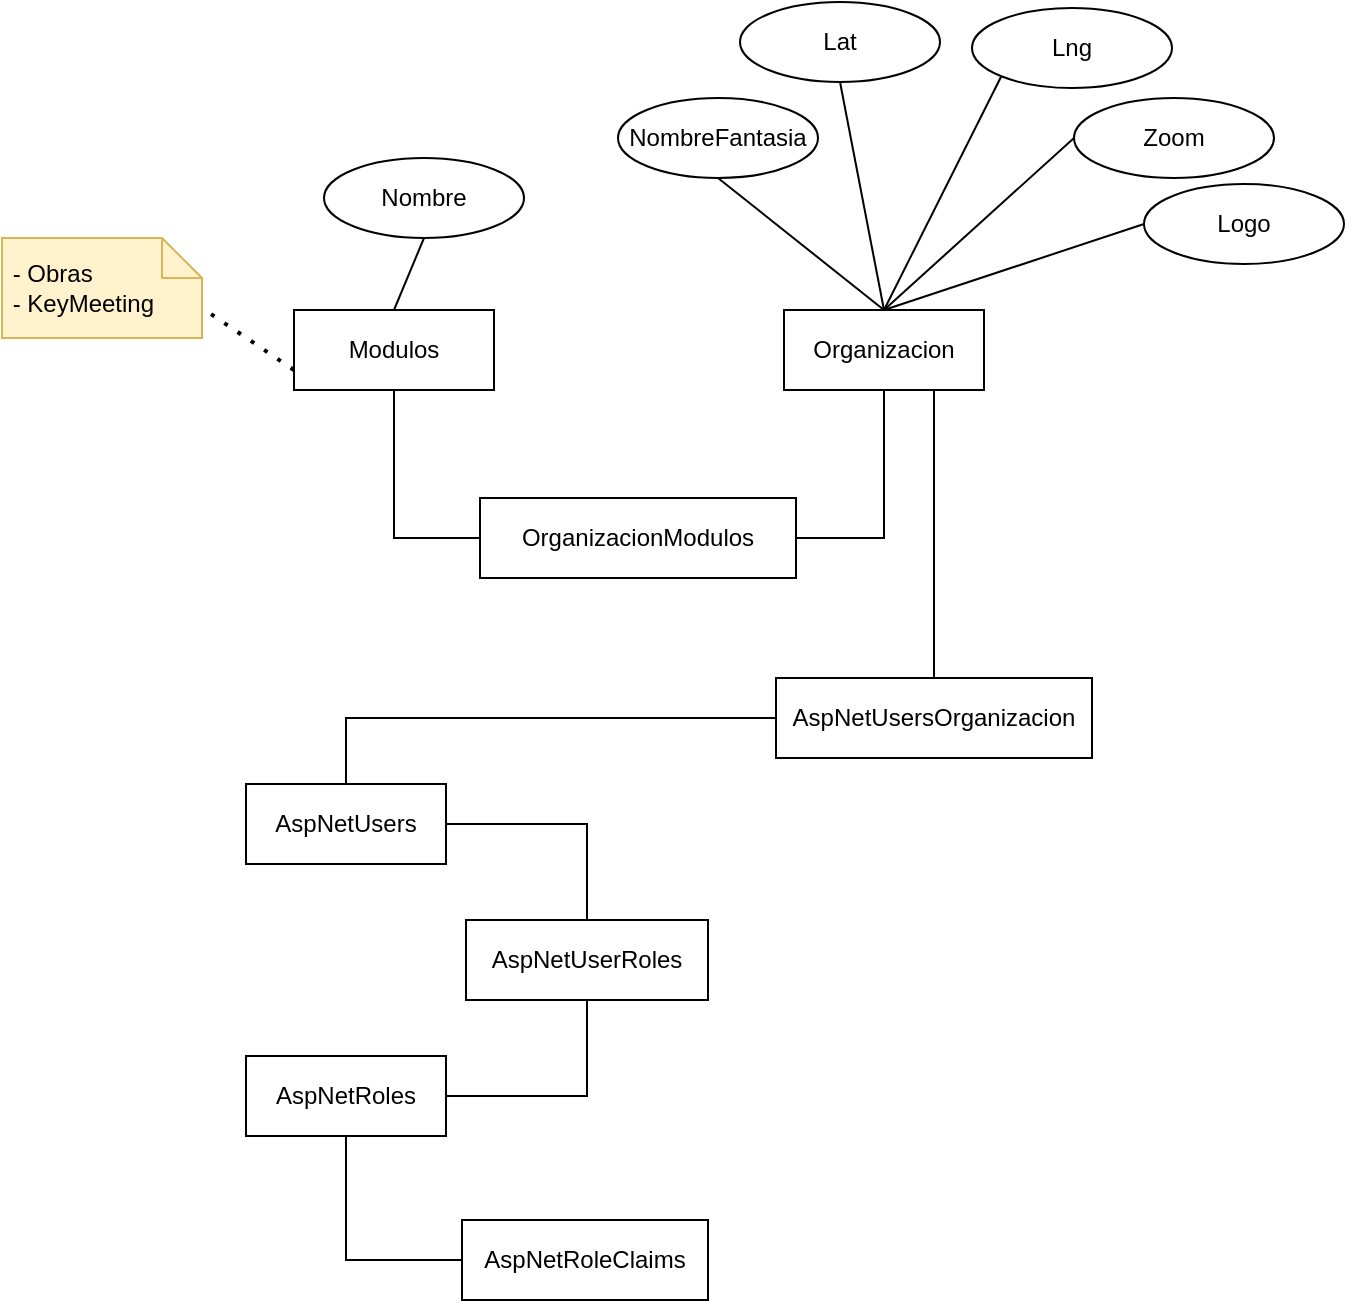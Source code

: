 <mxfile version="21.7.5" type="github">
  <diagram name="Página-1" id="sLxuqajCXeq4VcmaUZGw">
    <mxGraphModel dx="1834" dy="1150" grid="0" gridSize="10" guides="1" tooltips="1" connect="1" arrows="1" fold="1" page="0" pageScale="1" pageWidth="827" pageHeight="1169" math="0" shadow="0">
      <root>
        <mxCell id="0" />
        <mxCell id="1" parent="0" />
        <mxCell id="7lHJPegdZruPI4kEcz9y-1" value="Modulos" style="whiteSpace=wrap;html=1;align=center;" parent="1" vertex="1">
          <mxGeometry x="67" y="142" width="100" height="40" as="geometry" />
        </mxCell>
        <mxCell id="7lHJPegdZruPI4kEcz9y-2" value="Organizacion" style="whiteSpace=wrap;html=1;align=center;" parent="1" vertex="1">
          <mxGeometry x="312" y="142" width="100" height="40" as="geometry" />
        </mxCell>
        <mxCell id="7lHJPegdZruPI4kEcz9y-3" value="NombreFantasia" style="ellipse;whiteSpace=wrap;html=1;align=center;" parent="1" vertex="1">
          <mxGeometry x="229" y="36" width="100" height="40" as="geometry" />
        </mxCell>
        <mxCell id="7lHJPegdZruPI4kEcz9y-4" value="Lng" style="ellipse;whiteSpace=wrap;html=1;align=center;" parent="1" vertex="1">
          <mxGeometry x="406" y="-9" width="100" height="40" as="geometry" />
        </mxCell>
        <mxCell id="7lHJPegdZruPI4kEcz9y-5" value="Lat" style="ellipse;whiteSpace=wrap;html=1;align=center;" parent="1" vertex="1">
          <mxGeometry x="290" y="-12" width="100" height="40" as="geometry" />
        </mxCell>
        <mxCell id="7lHJPegdZruPI4kEcz9y-6" value="Zoom" style="ellipse;whiteSpace=wrap;html=1;align=center;" parent="1" vertex="1">
          <mxGeometry x="457" y="36" width="100" height="40" as="geometry" />
        </mxCell>
        <mxCell id="7lHJPegdZruPI4kEcz9y-7" value="Logo" style="ellipse;whiteSpace=wrap;html=1;align=center;" parent="1" vertex="1">
          <mxGeometry x="492" y="79" width="100" height="40" as="geometry" />
        </mxCell>
        <mxCell id="7lHJPegdZruPI4kEcz9y-8" value="" style="endArrow=none;html=1;rounded=0;exitX=0.5;exitY=0;exitDx=0;exitDy=0;entryX=0.5;entryY=1;entryDx=0;entryDy=0;" parent="1" source="7lHJPegdZruPI4kEcz9y-2" target="7lHJPegdZruPI4kEcz9y-3" edge="1">
          <mxGeometry relative="1" as="geometry">
            <mxPoint x="212" y="230" as="sourcePoint" />
            <mxPoint x="372" y="230" as="targetPoint" />
          </mxGeometry>
        </mxCell>
        <mxCell id="7lHJPegdZruPI4kEcz9y-9" value="" style="endArrow=none;html=1;rounded=0;exitX=0.5;exitY=0;exitDx=0;exitDy=0;entryX=0.5;entryY=1;entryDx=0;entryDy=0;" parent="1" source="7lHJPegdZruPI4kEcz9y-2" target="7lHJPegdZruPI4kEcz9y-5" edge="1">
          <mxGeometry relative="1" as="geometry">
            <mxPoint x="372" y="152" as="sourcePoint" />
            <mxPoint x="393" y="77" as="targetPoint" />
          </mxGeometry>
        </mxCell>
        <mxCell id="7lHJPegdZruPI4kEcz9y-10" value="" style="endArrow=none;html=1;rounded=0;exitX=0.5;exitY=0;exitDx=0;exitDy=0;entryX=0;entryY=1;entryDx=0;entryDy=0;" parent="1" source="7lHJPegdZruPI4kEcz9y-2" target="7lHJPegdZruPI4kEcz9y-4" edge="1">
          <mxGeometry relative="1" as="geometry">
            <mxPoint x="372" y="152" as="sourcePoint" />
            <mxPoint x="464" y="54" as="targetPoint" />
          </mxGeometry>
        </mxCell>
        <mxCell id="7lHJPegdZruPI4kEcz9y-11" value="" style="endArrow=none;html=1;rounded=0;exitX=0.5;exitY=0;exitDx=0;exitDy=0;entryX=0;entryY=0.5;entryDx=0;entryDy=0;" parent="1" source="7lHJPegdZruPI4kEcz9y-2" target="7lHJPegdZruPI4kEcz9y-6" edge="1">
          <mxGeometry relative="1" as="geometry">
            <mxPoint x="372" y="152" as="sourcePoint" />
            <mxPoint x="495" y="82" as="targetPoint" />
          </mxGeometry>
        </mxCell>
        <mxCell id="7lHJPegdZruPI4kEcz9y-12" value="" style="endArrow=none;html=1;rounded=0;exitX=0.5;exitY=0;exitDx=0;exitDy=0;entryX=0;entryY=0.5;entryDx=0;entryDy=0;" parent="1" source="7lHJPegdZruPI4kEcz9y-2" target="7lHJPegdZruPI4kEcz9y-7" edge="1">
          <mxGeometry relative="1" as="geometry">
            <mxPoint x="372" y="152" as="sourcePoint" />
            <mxPoint x="529" y="127" as="targetPoint" />
          </mxGeometry>
        </mxCell>
        <mxCell id="7lHJPegdZruPI4kEcz9y-13" value="Nombre" style="ellipse;whiteSpace=wrap;html=1;align=center;" parent="1" vertex="1">
          <mxGeometry x="82" y="66" width="100" height="40" as="geometry" />
        </mxCell>
        <mxCell id="7lHJPegdZruPI4kEcz9y-14" value="" style="endArrow=none;html=1;rounded=0;exitX=0.5;exitY=0;exitDx=0;exitDy=0;entryX=0.5;entryY=1;entryDx=0;entryDy=0;" parent="1" source="7lHJPegdZruPI4kEcz9y-1" target="7lHJPegdZruPI4kEcz9y-13" edge="1">
          <mxGeometry relative="1" as="geometry">
            <mxPoint x="372" y="152" as="sourcePoint" />
            <mxPoint x="289" y="86" as="targetPoint" />
          </mxGeometry>
        </mxCell>
        <mxCell id="7lHJPegdZruPI4kEcz9y-15" value="AspNetUsers" style="whiteSpace=wrap;html=1;align=center;" parent="1" vertex="1">
          <mxGeometry x="43" y="379" width="100" height="40" as="geometry" />
        </mxCell>
        <mxCell id="7lHJPegdZruPI4kEcz9y-16" value="OrganizacionModulos" style="whiteSpace=wrap;html=1;align=center;" parent="1" vertex="1">
          <mxGeometry x="160" y="236" width="158" height="40" as="geometry" />
        </mxCell>
        <mxCell id="7lHJPegdZruPI4kEcz9y-17" value="" style="endArrow=none;html=1;rounded=0;exitX=0.5;exitY=1;exitDx=0;exitDy=0;entryX=0;entryY=0.5;entryDx=0;entryDy=0;edgeStyle=orthogonalEdgeStyle;" parent="1" source="7lHJPegdZruPI4kEcz9y-1" target="7lHJPegdZruPI4kEcz9y-16" edge="1">
          <mxGeometry relative="1" as="geometry">
            <mxPoint x="127" y="152" as="sourcePoint" />
            <mxPoint x="142" y="116" as="targetPoint" />
          </mxGeometry>
        </mxCell>
        <mxCell id="7lHJPegdZruPI4kEcz9y-18" value="" style="endArrow=none;html=1;rounded=0;exitX=0.5;exitY=1;exitDx=0;exitDy=0;entryX=1;entryY=0.5;entryDx=0;entryDy=0;edgeStyle=orthogonalEdgeStyle;" parent="1" source="7lHJPegdZruPI4kEcz9y-2" target="7lHJPegdZruPI4kEcz9y-16" edge="1">
          <mxGeometry relative="1" as="geometry">
            <mxPoint x="127" y="192" as="sourcePoint" />
            <mxPoint x="170" y="266" as="targetPoint" />
          </mxGeometry>
        </mxCell>
        <mxCell id="7lHJPegdZruPI4kEcz9y-19" value="AspNetRoles" style="whiteSpace=wrap;html=1;align=center;" parent="1" vertex="1">
          <mxGeometry x="43" y="515" width="100" height="40" as="geometry" />
        </mxCell>
        <mxCell id="7lHJPegdZruPI4kEcz9y-20" value="AspNetUserRoles" style="whiteSpace=wrap;html=1;align=center;" parent="1" vertex="1">
          <mxGeometry x="153" y="447" width="121" height="40" as="geometry" />
        </mxCell>
        <mxCell id="7lHJPegdZruPI4kEcz9y-21" value="AspNetRoleClaims" style="whiteSpace=wrap;html=1;align=center;" parent="1" vertex="1">
          <mxGeometry x="151" y="597" width="123" height="40" as="geometry" />
        </mxCell>
        <mxCell id="7lHJPegdZruPI4kEcz9y-22" value="" style="endArrow=none;html=1;rounded=0;exitX=0.5;exitY=0;exitDx=0;exitDy=0;entryX=1;entryY=0.5;entryDx=0;entryDy=0;edgeStyle=orthogonalEdgeStyle;" parent="1" source="7lHJPegdZruPI4kEcz9y-20" target="7lHJPegdZruPI4kEcz9y-15" edge="1">
          <mxGeometry relative="1" as="geometry">
            <mxPoint x="212" y="498" as="sourcePoint" />
            <mxPoint x="372" y="498" as="targetPoint" />
          </mxGeometry>
        </mxCell>
        <mxCell id="7lHJPegdZruPI4kEcz9y-23" value="" style="endArrow=none;html=1;rounded=0;exitX=1;exitY=0.5;exitDx=0;exitDy=0;entryX=0.5;entryY=1;entryDx=0;entryDy=0;edgeStyle=orthogonalEdgeStyle;" parent="1" source="7lHJPegdZruPI4kEcz9y-19" target="7lHJPegdZruPI4kEcz9y-20" edge="1">
          <mxGeometry relative="1" as="geometry">
            <mxPoint x="212" y="498" as="sourcePoint" />
            <mxPoint x="372" y="498" as="targetPoint" />
          </mxGeometry>
        </mxCell>
        <mxCell id="7lHJPegdZruPI4kEcz9y-24" value="" style="endArrow=none;html=1;rounded=0;exitX=0.5;exitY=1;exitDx=0;exitDy=0;entryX=0;entryY=0.5;entryDx=0;entryDy=0;edgeStyle=orthogonalEdgeStyle;" parent="1" source="7lHJPegdZruPI4kEcz9y-19" target="7lHJPegdZruPI4kEcz9y-21" edge="1">
          <mxGeometry relative="1" as="geometry">
            <mxPoint x="212" y="498" as="sourcePoint" />
            <mxPoint x="372" y="498" as="targetPoint" />
          </mxGeometry>
        </mxCell>
        <mxCell id="K9NDLCsNyoqZcC6Khb1a-1" value="AspNetUsersOrganizacion" style="whiteSpace=wrap;html=1;align=center;" vertex="1" parent="1">
          <mxGeometry x="308" y="326" width="158" height="40" as="geometry" />
        </mxCell>
        <mxCell id="K9NDLCsNyoqZcC6Khb1a-2" value="" style="endArrow=none;html=1;rounded=0;exitX=0;exitY=0.5;exitDx=0;exitDy=0;entryX=0.5;entryY=0;entryDx=0;entryDy=0;edgeStyle=orthogonalEdgeStyle;" edge="1" parent="1" source="K9NDLCsNyoqZcC6Khb1a-1" target="7lHJPegdZruPI4kEcz9y-15">
          <mxGeometry relative="1" as="geometry">
            <mxPoint x="224" y="457" as="sourcePoint" />
            <mxPoint x="153" y="409" as="targetPoint" />
          </mxGeometry>
        </mxCell>
        <mxCell id="K9NDLCsNyoqZcC6Khb1a-3" value="" style="endArrow=none;html=1;rounded=0;entryX=0.5;entryY=0;entryDx=0;entryDy=0;edgeStyle=orthogonalEdgeStyle;exitX=0.75;exitY=1;exitDx=0;exitDy=0;" edge="1" parent="1" source="7lHJPegdZruPI4kEcz9y-2" target="K9NDLCsNyoqZcC6Khb1a-1">
          <mxGeometry relative="1" as="geometry">
            <mxPoint x="408" y="233" as="sourcePoint" />
            <mxPoint x="103" y="389" as="targetPoint" />
          </mxGeometry>
        </mxCell>
        <mxCell id="K9NDLCsNyoqZcC6Khb1a-4" value="&amp;nbsp;- Obras&lt;br&gt;&amp;nbsp;- KeyMeeting" style="shape=note;size=20;whiteSpace=wrap;html=1;align=left;fillColor=#fff2cc;strokeColor=#d6b656;" vertex="1" parent="1">
          <mxGeometry x="-79" y="106" width="100" height="50" as="geometry" />
        </mxCell>
        <mxCell id="K9NDLCsNyoqZcC6Khb1a-6" value="" style="endArrow=none;dashed=1;html=1;dashPattern=1 3;strokeWidth=2;rounded=0;exitX=0;exitY=0.75;exitDx=0;exitDy=0;entryX=0;entryY=0;entryDx=100;entryDy=35;entryPerimeter=0;" edge="1" parent="1" source="7lHJPegdZruPI4kEcz9y-1" target="K9NDLCsNyoqZcC6Khb1a-4">
          <mxGeometry width="50" height="50" relative="1" as="geometry">
            <mxPoint x="292" y="368" as="sourcePoint" />
            <mxPoint x="21" y="152" as="targetPoint" />
          </mxGeometry>
        </mxCell>
      </root>
    </mxGraphModel>
  </diagram>
</mxfile>
